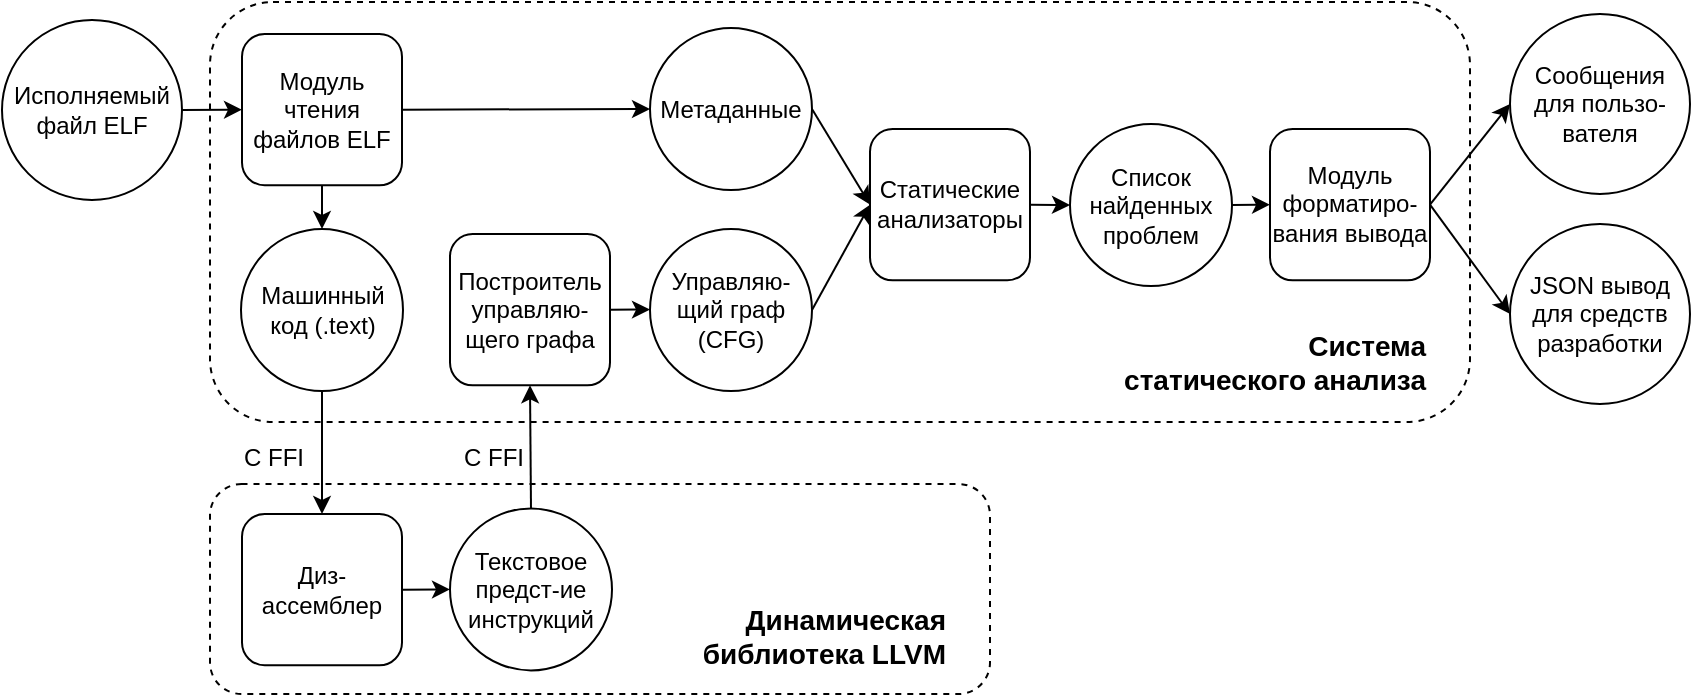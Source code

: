 <mxfile>
    <diagram id="MjOGOkihV0Do8A0xy6C5" name="internal">
        <mxGraphModel dx="2802" dy="1220" grid="0" gridSize="10" guides="0" tooltips="1" connect="1" arrows="1" fold="1" page="0" pageScale="1" pageWidth="850" pageHeight="1100" math="0" shadow="0">
            <root>
                <mxCell id="SZBrdm47m0Yy1qLZXSgB-0"/>
                <mxCell id="SZBrdm47m0Yy1qLZXSgB-1" parent="SZBrdm47m0Yy1qLZXSgB-0"/>
                <mxCell id="52" value="" style="rounded=1;whiteSpace=wrap;html=1;fillColor=none;dashed=1;" parent="SZBrdm47m0Yy1qLZXSgB-1" vertex="1">
                    <mxGeometry x="210" y="404" width="630" height="210" as="geometry"/>
                </mxCell>
                <mxCell id="54" value="" style="rounded=1;whiteSpace=wrap;html=1;fillColor=none;dashed=1;" parent="SZBrdm47m0Yy1qLZXSgB-1" vertex="1">
                    <mxGeometry x="210" y="645" width="390" height="105" as="geometry"/>
                </mxCell>
                <mxCell id="56" value="" style="endArrow=classic;html=1;exitX=1;exitY=0.5;exitDx=0;exitDy=0;entryX=0;entryY=0.5;entryDx=0;entryDy=0;" parent="SZBrdm47m0Yy1qLZXSgB-1" source="88" target="93" edge="1">
                    <mxGeometry x="40" y="380" width="50" height="50" as="geometry">
                        <mxPoint x="190.94" y="502.5" as="sourcePoint"/>
                        <mxPoint x="225.94" y="456.565" as="targetPoint"/>
                    </mxGeometry>
                </mxCell>
                <mxCell id="59" value="" style="endArrow=classic;html=1;exitX=0.5;exitY=1;exitDx=0;exitDy=0;entryX=0.5;entryY=0;entryDx=0;entryDy=0;" parent="SZBrdm47m0Yy1qLZXSgB-1" source="93" target="98" edge="1">
                    <mxGeometry x="139.06" y="377.5" width="50" height="50" as="geometry">
                        <mxPoint x="290.0" y="500" as="sourcePoint"/>
                        <mxPoint x="325.06" y="555.33" as="targetPoint"/>
                    </mxGeometry>
                </mxCell>
                <mxCell id="60" value="" style="endArrow=classic;html=1;entryX=0.5;entryY=0;entryDx=0;entryDy=0;exitX=0.5;exitY=1;exitDx=0;exitDy=0;" parent="SZBrdm47m0Yy1qLZXSgB-1" source="98" target="97" edge="1">
                    <mxGeometry x="40" y="380" width="50" height="50" as="geometry">
                        <mxPoint x="271" y="595.66" as="sourcePoint"/>
                        <mxPoint x="525" y="661.81" as="targetPoint"/>
                    </mxGeometry>
                </mxCell>
                <mxCell id="61" value="C FFI" style="text;html=1;strokeColor=none;fillColor=none;align=center;verticalAlign=middle;whiteSpace=wrap;rounded=0;" parent="SZBrdm47m0Yy1qLZXSgB-1" vertex="1">
                    <mxGeometry x="220.002" y="621" width="43.75" height="21.875" as="geometry"/>
                </mxCell>
                <mxCell id="62" value="Текстовое&lt;br&gt;предст-ие&lt;br&gt;инструкций" style="ellipse;whiteSpace=wrap;html=1;aspect=fixed;" parent="SZBrdm47m0Yy1qLZXSgB-1" vertex="1">
                    <mxGeometry x="330" y="657.2" width="81" height="81" as="geometry"/>
                </mxCell>
                <mxCell id="63" value="" style="endArrow=classic;html=1;exitX=1;exitY=0.5;exitDx=0;exitDy=0;entryX=0;entryY=0.5;entryDx=0;entryDy=0;" parent="SZBrdm47m0Yy1qLZXSgB-1" source="97" target="62" edge="1">
                    <mxGeometry x="40" y="380" width="50" height="50" as="geometry">
                        <mxPoint x="575" y="661.81" as="sourcePoint"/>
                        <mxPoint x="608.75" y="653.438" as="targetPoint"/>
                    </mxGeometry>
                </mxCell>
                <mxCell id="64" value="C FFI" style="text;html=1;strokeColor=none;fillColor=none;align=center;verticalAlign=middle;whiteSpace=wrap;rounded=0;" parent="SZBrdm47m0Yy1qLZXSgB-1" vertex="1">
                    <mxGeometry x="329.998" y="621.25" width="43.75" height="21.875" as="geometry"/>
                </mxCell>
                <mxCell id="65" value="Метаданные" style="ellipse;whiteSpace=wrap;html=1;aspect=fixed;" parent="SZBrdm47m0Yy1qLZXSgB-1" vertex="1">
                    <mxGeometry x="430" y="417" width="81" height="81" as="geometry"/>
                </mxCell>
                <mxCell id="66" value="" style="endArrow=classic;html=1;entryX=0;entryY=0.5;entryDx=0;entryDy=0;exitX=1;exitY=0.5;exitDx=0;exitDy=0;" parent="SZBrdm47m0Yy1qLZXSgB-1" source="93" target="65" edge="1">
                    <mxGeometry x="30" y="380" width="50" height="50" as="geometry">
                        <mxPoint x="320" y="456.565" as="sourcePoint"/>
                        <mxPoint x="401.875" y="412.812" as="targetPoint"/>
                    </mxGeometry>
                </mxCell>
                <mxCell id="69" value="" style="endArrow=classic;html=1;exitX=1;exitY=0.5;exitDx=0;exitDy=0;entryX=0;entryY=0.5;entryDx=0;entryDy=0;" parent="SZBrdm47m0Yy1qLZXSgB-1" source="65" target="72" edge="1">
                    <mxGeometry x="-50" y="380" width="50" height="50" as="geometry">
                        <mxPoint x="453.125" y="467.5" as="sourcePoint"/>
                        <mxPoint x="610" y="456" as="targetPoint"/>
                    </mxGeometry>
                </mxCell>
                <mxCell id="70" value="" style="endArrow=classic;html=1;exitX=0.5;exitY=0;exitDx=0;exitDy=0;entryX=0.5;entryY=1;entryDx=0;entryDy=0;" parent="SZBrdm47m0Yy1qLZXSgB-1" source="62" target="94" edge="1">
                    <mxGeometry x="30" y="380" width="50" height="50" as="geometry">
                        <mxPoint x="609.688" y="697.188" as="sourcePoint"/>
                        <mxPoint x="435" y="555.005" as="targetPoint"/>
                    </mxGeometry>
                </mxCell>
                <mxCell id="71" value="Управляю-щий граф (CFG)" style="ellipse;whiteSpace=wrap;html=1;aspect=fixed;" parent="SZBrdm47m0Yy1qLZXSgB-1" vertex="1">
                    <mxGeometry x="430" y="517.5" width="81" height="81" as="geometry"/>
                </mxCell>
                <mxCell id="72" value="Статические анализаторы" style="rounded=1;whiteSpace=wrap;html=1;" parent="SZBrdm47m0Yy1qLZXSgB-1" vertex="1">
                    <mxGeometry x="540" y="467.5" width="80" height="75.66" as="geometry"/>
                </mxCell>
                <mxCell id="73" value="" style="endArrow=classic;html=1;exitX=1;exitY=0.5;exitDx=0;exitDy=0;entryX=0;entryY=0.5;entryDx=0;entryDy=0;" parent="SZBrdm47m0Yy1qLZXSgB-1" source="71" target="72" edge="1">
                    <mxGeometry x="270" y="281.57" width="50" height="50" as="geometry">
                        <mxPoint x="600" y="553.44" as="sourcePoint"/>
                        <mxPoint x="610" y="460" as="targetPoint"/>
                    </mxGeometry>
                </mxCell>
                <mxCell id="74" value="Список найденных проблем" style="ellipse;whiteSpace=wrap;html=1;aspect=fixed;" parent="SZBrdm47m0Yy1qLZXSgB-1" vertex="1">
                    <mxGeometry x="640" y="465" width="81" height="81" as="geometry"/>
                </mxCell>
                <mxCell id="77" value="" style="endArrow=classic;html=1;entryX=0;entryY=0.5;entryDx=0;entryDy=0;exitX=1;exitY=0.5;exitDx=0;exitDy=0;" parent="SZBrdm47m0Yy1qLZXSgB-1" source="74" target="91" edge="1">
                    <mxGeometry x="500" y="228.89" width="50" height="50" as="geometry">
                        <mxPoint x="808" y="502" as="sourcePoint"/>
                        <mxPoint x="766.0" y="504.815" as="targetPoint"/>
                    </mxGeometry>
                </mxCell>
                <mxCell id="79" value="" style="endArrow=classic;html=1;exitX=1;exitY=0.5;exitDx=0;exitDy=0;entryX=0;entryY=0.5;entryDx=0;entryDy=0;" parent="SZBrdm47m0Yy1qLZXSgB-1" source="91" target="86" edge="1">
                    <mxGeometry width="50" height="50" relative="1" as="geometry">
                        <mxPoint x="850" y="499.815" as="sourcePoint"/>
                        <mxPoint x="994.0" y="500.1" as="targetPoint"/>
                    </mxGeometry>
                </mxCell>
                <mxCell id="80" value="" style="endArrow=classic;html=1;exitX=1;exitY=0.5;exitDx=0;exitDy=0;entryX=0;entryY=0.5;entryDx=0;entryDy=0;" parent="SZBrdm47m0Yy1qLZXSgB-1" source="91" target="87" edge="1">
                    <mxGeometry width="50" height="50" relative="1" as="geometry">
                        <mxPoint x="850" y="591.815" as="sourcePoint"/>
                        <mxPoint x="934.0" y="591.97" as="targetPoint"/>
                    </mxGeometry>
                </mxCell>
                <mxCell id="83" value="Динамическая библиотека LLVM" style="text;html=1;strokeColor=none;fillColor=none;align=right;verticalAlign=middle;whiteSpace=wrap;rounded=0;dashed=1;fontSize=14;fontStyle=1" parent="SZBrdm47m0Yy1qLZXSgB-1" vertex="1">
                    <mxGeometry x="450" y="706" width="130" height="29.31" as="geometry"/>
                </mxCell>
                <mxCell id="84" value="&lt;font style=&quot;font-size: 14px&quot;&gt;Система&lt;br&gt;статического анализа&lt;/font&gt;" style="text;html=1;strokeColor=none;fillColor=none;align=right;verticalAlign=middle;whiteSpace=wrap;rounded=0;dashed=1;fontStyle=1" parent="SZBrdm47m0Yy1qLZXSgB-1" vertex="1">
                    <mxGeometry x="650" y="570" width="170" height="28.75" as="geometry"/>
                </mxCell>
                <mxCell id="86" value="Сообщения&lt;br&gt;для пользо-вателя" style="ellipse;whiteSpace=wrap;html=1;aspect=fixed;" parent="SZBrdm47m0Yy1qLZXSgB-1" vertex="1">
                    <mxGeometry x="860" y="410" width="90" height="90" as="geometry"/>
                </mxCell>
                <mxCell id="87" value="JSON вывод для средств&lt;br&gt;разработки" style="ellipse;whiteSpace=wrap;html=1;aspect=fixed;" parent="SZBrdm47m0Yy1qLZXSgB-1" vertex="1">
                    <mxGeometry x="860" y="515" width="90" height="90" as="geometry"/>
                </mxCell>
                <mxCell id="88" value="Исполняемый файл ELF" style="ellipse;whiteSpace=wrap;html=1;aspect=fixed;" parent="SZBrdm47m0Yy1qLZXSgB-1" vertex="1">
                    <mxGeometry x="106" y="413" width="90" height="90" as="geometry"/>
                </mxCell>
                <mxCell id="89" value="" style="endArrow=classic;html=1;exitX=1;exitY=0.5;exitDx=0;exitDy=0;entryX=0;entryY=0.5;entryDx=0;entryDy=0;" parent="SZBrdm47m0Yy1qLZXSgB-1" source="72" target="74" edge="1">
                    <mxGeometry width="50" height="50" relative="1" as="geometry">
                        <mxPoint x="660" y="575" as="sourcePoint"/>
                        <mxPoint x="710" y="525" as="targetPoint"/>
                    </mxGeometry>
                </mxCell>
                <mxCell id="91" value="Модуль форматиро-вания вывода" style="rounded=1;whiteSpace=wrap;html=1;" parent="SZBrdm47m0Yy1qLZXSgB-1" vertex="1">
                    <mxGeometry x="740" y="467.5" width="80" height="75.66" as="geometry"/>
                </mxCell>
                <mxCell id="93" value="Модуль&lt;br&gt;чтения&lt;br&gt;файлов ELF" style="rounded=1;whiteSpace=wrap;html=1;" parent="SZBrdm47m0Yy1qLZXSgB-1" vertex="1">
                    <mxGeometry x="226" y="420" width="80" height="75.66" as="geometry"/>
                </mxCell>
                <mxCell id="100" style="edgeStyle=orthogonalEdgeStyle;rounded=0;orthogonalLoop=1;jettySize=auto;html=1;exitX=1;exitY=0.5;exitDx=0;exitDy=0;entryX=0;entryY=0.5;entryDx=0;entryDy=0;fontSize=14;" parent="SZBrdm47m0Yy1qLZXSgB-1" source="94" target="71" edge="1">
                    <mxGeometry relative="1" as="geometry"/>
                </mxCell>
                <mxCell id="94" value="Построитель управляю-щего графа" style="rounded=1;whiteSpace=wrap;html=1;" parent="SZBrdm47m0Yy1qLZXSgB-1" vertex="1">
                    <mxGeometry x="330" y="520" width="80" height="75.66" as="geometry"/>
                </mxCell>
                <mxCell id="97" value="Диз-ассемблер" style="rounded=1;whiteSpace=wrap;html=1;" parent="SZBrdm47m0Yy1qLZXSgB-1" vertex="1">
                    <mxGeometry x="226" y="660" width="80" height="75.66" as="geometry"/>
                </mxCell>
                <mxCell id="98" value="Машинный код (.text)" style="ellipse;whiteSpace=wrap;html=1;aspect=fixed;" parent="SZBrdm47m0Yy1qLZXSgB-1" vertex="1">
                    <mxGeometry x="225.5" y="517.5" width="81" height="81" as="geometry"/>
                </mxCell>
            </root>
        </mxGraphModel>
    </diagram>
</mxfile>
